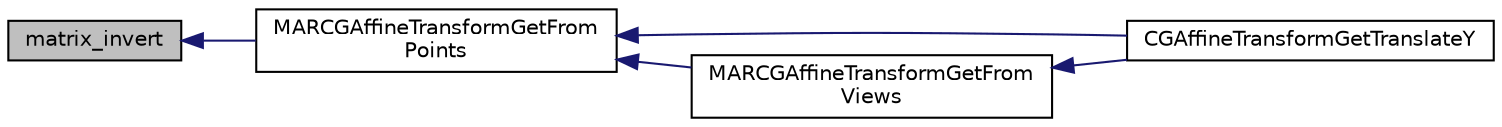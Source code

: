 digraph "matrix_invert"
{
  edge [fontname="Helvetica",fontsize="10",labelfontname="Helvetica",labelfontsize="10"];
  node [fontname="Helvetica",fontsize="10",shape=record];
  rankdir="LR";
  Node52 [label="matrix_invert",height=0.2,width=0.4,color="black", fillcolor="grey75", style="filled", fontcolor="black"];
  Node52 -> Node53 [dir="back",color="midnightblue",fontsize="10",style="solid",fontname="Helvetica"];
  Node53 [label="MARCGAffineTransformGetFrom\lPoints",height=0.2,width=0.4,color="black", fillcolor="white", style="filled",URL="$_m_a_r_c_g_utilities_8m.html#a6d767b40274e849d525b2a94bf5a5289"];
  Node53 -> Node54 [dir="back",color="midnightblue",fontsize="10",style="solid",fontname="Helvetica"];
  Node54 [label="CGAffineTransformGetTranslateY",height=0.2,width=0.4,color="black", fillcolor="white", style="filled",URL="$_m_a_r_c_g_utilities_8h.html#a2d1b84596a6959a01e0cf4acdb7e8170",tooltip="Get the transform&#39;s translate.y "];
  Node53 -> Node55 [dir="back",color="midnightblue",fontsize="10",style="solid",fontname="Helvetica"];
  Node55 [label="MARCGAffineTransformGetFrom\lViews",height=0.2,width=0.4,color="black", fillcolor="white", style="filled",URL="$_m_a_r_c_g_utilities_8m.html#ab03543ff5154cc939f835787a1f7a901",tooltip="Get the transform which can converts a point from the coordinate system of a given view to another..."];
  Node55 -> Node54 [dir="back",color="midnightblue",fontsize="10",style="solid",fontname="Helvetica"];
}
